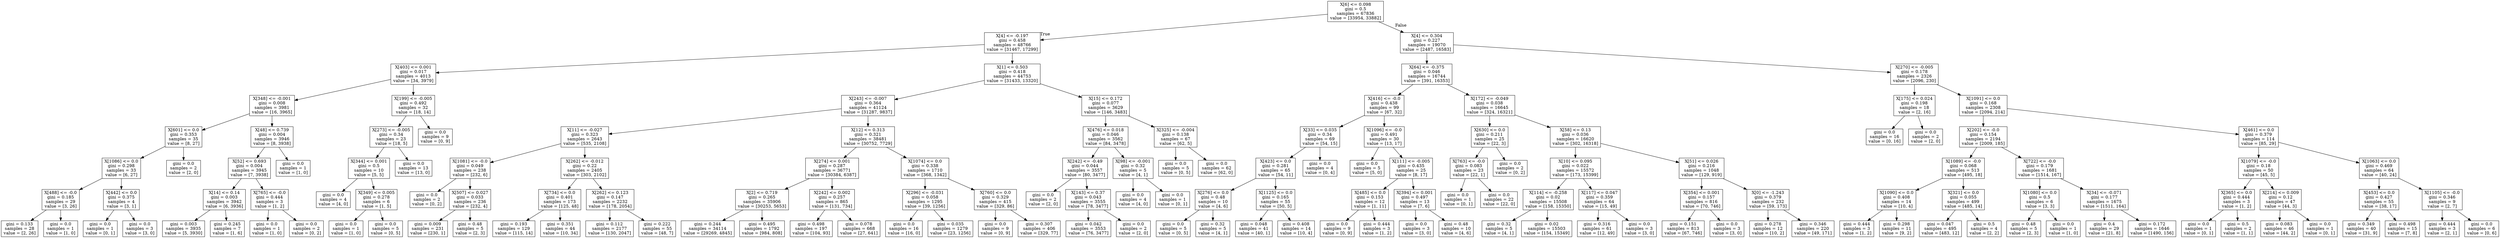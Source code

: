 digraph Tree {
node [shape=box] ;
0 [label="X[6] <= 0.098\ngini = 0.5\nsamples = 67836\nvalue = [33954, 33882]"] ;
1 [label="X[4] <= -0.197\ngini = 0.458\nsamples = 48766\nvalue = [31467, 17299]"] ;
0 -> 1 [labeldistance=2.5, labelangle=45, headlabel="True"] ;
2 [label="X[403] <= 0.001\ngini = 0.017\nsamples = 4013\nvalue = [34, 3979]"] ;
1 -> 2 ;
3 [label="X[348] <= -0.001\ngini = 0.008\nsamples = 3981\nvalue = [16, 3965]"] ;
2 -> 3 ;
4 [label="X[601] <= 0.0\ngini = 0.353\nsamples = 35\nvalue = [8, 27]"] ;
3 -> 4 ;
5 [label="X[1086] <= 0.0\ngini = 0.298\nsamples = 33\nvalue = [6, 27]"] ;
4 -> 5 ;
6 [label="X[488] <= -0.0\ngini = 0.185\nsamples = 29\nvalue = [3, 26]"] ;
5 -> 6 ;
7 [label="gini = 0.133\nsamples = 28\nvalue = [2, 26]"] ;
6 -> 7 ;
8 [label="gini = 0.0\nsamples = 1\nvalue = [1, 0]"] ;
6 -> 8 ;
9 [label="X[442] <= 0.0\ngini = 0.375\nsamples = 4\nvalue = [3, 1]"] ;
5 -> 9 ;
10 [label="gini = 0.0\nsamples = 1\nvalue = [0, 1]"] ;
9 -> 10 ;
11 [label="gini = 0.0\nsamples = 3\nvalue = [3, 0]"] ;
9 -> 11 ;
12 [label="gini = 0.0\nsamples = 2\nvalue = [2, 0]"] ;
4 -> 12 ;
13 [label="X[48] <= 0.739\ngini = 0.004\nsamples = 3946\nvalue = [8, 3938]"] ;
3 -> 13 ;
14 [label="X[52] <= 0.693\ngini = 0.004\nsamples = 3945\nvalue = [7, 3938]"] ;
13 -> 14 ;
15 [label="X[14] <= 0.14\ngini = 0.003\nsamples = 3942\nvalue = [6, 3936]"] ;
14 -> 15 ;
16 [label="gini = 0.003\nsamples = 3935\nvalue = [5, 3930]"] ;
15 -> 16 ;
17 [label="gini = 0.245\nsamples = 7\nvalue = [1, 6]"] ;
15 -> 17 ;
18 [label="X[765] <= -0.0\ngini = 0.444\nsamples = 3\nvalue = [1, 2]"] ;
14 -> 18 ;
19 [label="gini = 0.0\nsamples = 1\nvalue = [1, 0]"] ;
18 -> 19 ;
20 [label="gini = 0.0\nsamples = 2\nvalue = [0, 2]"] ;
18 -> 20 ;
21 [label="gini = 0.0\nsamples = 1\nvalue = [1, 0]"] ;
13 -> 21 ;
22 [label="X[199] <= -0.005\ngini = 0.492\nsamples = 32\nvalue = [18, 14]"] ;
2 -> 22 ;
23 [label="X[273] <= -0.005\ngini = 0.34\nsamples = 23\nvalue = [18, 5]"] ;
22 -> 23 ;
24 [label="X[344] <= 0.001\ngini = 0.5\nsamples = 10\nvalue = [5, 5]"] ;
23 -> 24 ;
25 [label="gini = 0.0\nsamples = 4\nvalue = [4, 0]"] ;
24 -> 25 ;
26 [label="X[349] <= 0.005\ngini = 0.278\nsamples = 6\nvalue = [1, 5]"] ;
24 -> 26 ;
27 [label="gini = 0.0\nsamples = 1\nvalue = [1, 0]"] ;
26 -> 27 ;
28 [label="gini = 0.0\nsamples = 5\nvalue = [0, 5]"] ;
26 -> 28 ;
29 [label="gini = 0.0\nsamples = 13\nvalue = [13, 0]"] ;
23 -> 29 ;
30 [label="gini = 0.0\nsamples = 9\nvalue = [0, 9]"] ;
22 -> 30 ;
31 [label="X[1] <= 0.503\ngini = 0.418\nsamples = 44753\nvalue = [31433, 13320]"] ;
1 -> 31 ;
32 [label="X[243] <= -0.007\ngini = 0.364\nsamples = 41124\nvalue = [31287, 9837]"] ;
31 -> 32 ;
33 [label="X[11] <= -0.027\ngini = 0.323\nsamples = 2643\nvalue = [535, 2108]"] ;
32 -> 33 ;
34 [label="X[1081] <= -0.0\ngini = 0.049\nsamples = 238\nvalue = [232, 6]"] ;
33 -> 34 ;
35 [label="gini = 0.0\nsamples = 2\nvalue = [0, 2]"] ;
34 -> 35 ;
36 [label="X[507] <= 0.027\ngini = 0.033\nsamples = 236\nvalue = [232, 4]"] ;
34 -> 36 ;
37 [label="gini = 0.009\nsamples = 231\nvalue = [230, 1]"] ;
36 -> 37 ;
38 [label="gini = 0.48\nsamples = 5\nvalue = [2, 3]"] ;
36 -> 38 ;
39 [label="X[262] <= -0.012\ngini = 0.22\nsamples = 2405\nvalue = [303, 2102]"] ;
33 -> 39 ;
40 [label="X[734] <= 0.0\ngini = 0.401\nsamples = 173\nvalue = [125, 48]"] ;
39 -> 40 ;
41 [label="gini = 0.193\nsamples = 129\nvalue = [115, 14]"] ;
40 -> 41 ;
42 [label="gini = 0.351\nsamples = 44\nvalue = [10, 34]"] ;
40 -> 42 ;
43 [label="X[262] <= 0.123\ngini = 0.147\nsamples = 2232\nvalue = [178, 2054]"] ;
39 -> 43 ;
44 [label="gini = 0.112\nsamples = 2177\nvalue = [130, 2047]"] ;
43 -> 44 ;
45 [label="gini = 0.222\nsamples = 55\nvalue = [48, 7]"] ;
43 -> 45 ;
46 [label="X[12] <= 0.313\ngini = 0.321\nsamples = 38481\nvalue = [30752, 7729]"] ;
32 -> 46 ;
47 [label="X[274] <= 0.001\ngini = 0.287\nsamples = 36771\nvalue = [30384, 6387]"] ;
46 -> 47 ;
48 [label="X[2] <= 0.719\ngini = 0.265\nsamples = 35906\nvalue = [30253, 5653]"] ;
47 -> 48 ;
49 [label="gini = 0.244\nsamples = 34114\nvalue = [29269, 4845]"] ;
48 -> 49 ;
50 [label="gini = 0.495\nsamples = 1792\nvalue = [984, 808]"] ;
48 -> 50 ;
51 [label="X[242] <= 0.002\ngini = 0.257\nsamples = 865\nvalue = [131, 734]"] ;
47 -> 51 ;
52 [label="gini = 0.498\nsamples = 197\nvalue = [104, 93]"] ;
51 -> 52 ;
53 [label="gini = 0.078\nsamples = 668\nvalue = [27, 641]"] ;
51 -> 53 ;
54 [label="X[1074] <= 0.0\ngini = 0.338\nsamples = 1710\nvalue = [368, 1342]"] ;
46 -> 54 ;
55 [label="X[296] <= -0.031\ngini = 0.058\nsamples = 1295\nvalue = [39, 1256]"] ;
54 -> 55 ;
56 [label="gini = 0.0\nsamples = 16\nvalue = [16, 0]"] ;
55 -> 56 ;
57 [label="gini = 0.035\nsamples = 1279\nvalue = [23, 1256]"] ;
55 -> 57 ;
58 [label="X[760] <= 0.0\ngini = 0.329\nsamples = 415\nvalue = [329, 86]"] ;
54 -> 58 ;
59 [label="gini = 0.0\nsamples = 9\nvalue = [0, 9]"] ;
58 -> 59 ;
60 [label="gini = 0.307\nsamples = 406\nvalue = [329, 77]"] ;
58 -> 60 ;
61 [label="X[15] <= 0.172\ngini = 0.077\nsamples = 3629\nvalue = [146, 3483]"] ;
31 -> 61 ;
62 [label="X[476] <= 0.018\ngini = 0.046\nsamples = 3562\nvalue = [84, 3478]"] ;
61 -> 62 ;
63 [label="X[242] <= -0.49\ngini = 0.044\nsamples = 3557\nvalue = [80, 3477]"] ;
62 -> 63 ;
64 [label="gini = 0.0\nsamples = 2\nvalue = [2, 0]"] ;
63 -> 64 ;
65 [label="X[143] <= 0.37\ngini = 0.043\nsamples = 3555\nvalue = [78, 3477]"] ;
63 -> 65 ;
66 [label="gini = 0.042\nsamples = 3553\nvalue = [76, 3477]"] ;
65 -> 66 ;
67 [label="gini = 0.0\nsamples = 2\nvalue = [2, 0]"] ;
65 -> 67 ;
68 [label="X[98] <= -0.001\ngini = 0.32\nsamples = 5\nvalue = [4, 1]"] ;
62 -> 68 ;
69 [label="gini = 0.0\nsamples = 4\nvalue = [4, 0]"] ;
68 -> 69 ;
70 [label="gini = 0.0\nsamples = 1\nvalue = [0, 1]"] ;
68 -> 70 ;
71 [label="X[325] <= -0.004\ngini = 0.138\nsamples = 67\nvalue = [62, 5]"] ;
61 -> 71 ;
72 [label="gini = 0.0\nsamples = 5\nvalue = [0, 5]"] ;
71 -> 72 ;
73 [label="gini = 0.0\nsamples = 62\nvalue = [62, 0]"] ;
71 -> 73 ;
74 [label="X[4] <= 0.304\ngini = 0.227\nsamples = 19070\nvalue = [2487, 16583]"] ;
0 -> 74 [labeldistance=2.5, labelangle=-45, headlabel="False"] ;
75 [label="X[64] <= -0.375\ngini = 0.046\nsamples = 16744\nvalue = [391, 16353]"] ;
74 -> 75 ;
76 [label="X[416] <= -0.0\ngini = 0.438\nsamples = 99\nvalue = [67, 32]"] ;
75 -> 76 ;
77 [label="X[33] <= 0.035\ngini = 0.34\nsamples = 69\nvalue = [54, 15]"] ;
76 -> 77 ;
78 [label="X[423] <= 0.0\ngini = 0.281\nsamples = 65\nvalue = [54, 11]"] ;
77 -> 78 ;
79 [label="X[276] <= 0.0\ngini = 0.48\nsamples = 10\nvalue = [4, 6]"] ;
78 -> 79 ;
80 [label="gini = 0.0\nsamples = 5\nvalue = [0, 5]"] ;
79 -> 80 ;
81 [label="gini = 0.32\nsamples = 5\nvalue = [4, 1]"] ;
79 -> 81 ;
82 [label="X[1125] <= 0.0\ngini = 0.165\nsamples = 55\nvalue = [50, 5]"] ;
78 -> 82 ;
83 [label="gini = 0.048\nsamples = 41\nvalue = [40, 1]"] ;
82 -> 83 ;
84 [label="gini = 0.408\nsamples = 14\nvalue = [10, 4]"] ;
82 -> 84 ;
85 [label="gini = 0.0\nsamples = 4\nvalue = [0, 4]"] ;
77 -> 85 ;
86 [label="X[1096] <= -0.0\ngini = 0.491\nsamples = 30\nvalue = [13, 17]"] ;
76 -> 86 ;
87 [label="gini = 0.0\nsamples = 5\nvalue = [5, 0]"] ;
86 -> 87 ;
88 [label="X[111] <= -0.005\ngini = 0.435\nsamples = 25\nvalue = [8, 17]"] ;
86 -> 88 ;
89 [label="X[485] <= 0.0\ngini = 0.153\nsamples = 12\nvalue = [1, 11]"] ;
88 -> 89 ;
90 [label="gini = 0.0\nsamples = 9\nvalue = [0, 9]"] ;
89 -> 90 ;
91 [label="gini = 0.444\nsamples = 3\nvalue = [1, 2]"] ;
89 -> 91 ;
92 [label="X[394] <= 0.001\ngini = 0.497\nsamples = 13\nvalue = [7, 6]"] ;
88 -> 92 ;
93 [label="gini = 0.0\nsamples = 3\nvalue = [3, 0]"] ;
92 -> 93 ;
94 [label="gini = 0.48\nsamples = 10\nvalue = [4, 6]"] ;
92 -> 94 ;
95 [label="X[172] <= -0.049\ngini = 0.038\nsamples = 16645\nvalue = [324, 16321]"] ;
75 -> 95 ;
96 [label="X[630] <= 0.0\ngini = 0.211\nsamples = 25\nvalue = [22, 3]"] ;
95 -> 96 ;
97 [label="X[763] <= -0.0\ngini = 0.083\nsamples = 23\nvalue = [22, 1]"] ;
96 -> 97 ;
98 [label="gini = 0.0\nsamples = 1\nvalue = [0, 1]"] ;
97 -> 98 ;
99 [label="gini = 0.0\nsamples = 22\nvalue = [22, 0]"] ;
97 -> 99 ;
100 [label="gini = 0.0\nsamples = 2\nvalue = [0, 2]"] ;
96 -> 100 ;
101 [label="X[58] <= 0.13\ngini = 0.036\nsamples = 16620\nvalue = [302, 16318]"] ;
95 -> 101 ;
102 [label="X[10] <= 0.095\ngini = 0.022\nsamples = 15572\nvalue = [173, 15399]"] ;
101 -> 102 ;
103 [label="X[114] <= -0.258\ngini = 0.02\nsamples = 15508\nvalue = [158, 15350]"] ;
102 -> 103 ;
104 [label="gini = 0.32\nsamples = 5\nvalue = [4, 1]"] ;
103 -> 104 ;
105 [label="gini = 0.02\nsamples = 15503\nvalue = [154, 15349]"] ;
103 -> 105 ;
106 [label="X[117] <= 0.047\ngini = 0.359\nsamples = 64\nvalue = [15, 49]"] ;
102 -> 106 ;
107 [label="gini = 0.316\nsamples = 61\nvalue = [12, 49]"] ;
106 -> 107 ;
108 [label="gini = 0.0\nsamples = 3\nvalue = [3, 0]"] ;
106 -> 108 ;
109 [label="X[51] <= 0.026\ngini = 0.216\nsamples = 1048\nvalue = [129, 919]"] ;
101 -> 109 ;
110 [label="X[354] <= 0.001\ngini = 0.157\nsamples = 816\nvalue = [70, 746]"] ;
109 -> 110 ;
111 [label="gini = 0.151\nsamples = 813\nvalue = [67, 746]"] ;
110 -> 111 ;
112 [label="gini = 0.0\nsamples = 3\nvalue = [3, 0]"] ;
110 -> 112 ;
113 [label="X[0] <= -1.243\ngini = 0.379\nsamples = 232\nvalue = [59, 173]"] ;
109 -> 113 ;
114 [label="gini = 0.278\nsamples = 12\nvalue = [10, 2]"] ;
113 -> 114 ;
115 [label="gini = 0.346\nsamples = 220\nvalue = [49, 171]"] ;
113 -> 115 ;
116 [label="X[270] <= -0.005\ngini = 0.178\nsamples = 2326\nvalue = [2096, 230]"] ;
74 -> 116 ;
117 [label="X[175] <= 0.024\ngini = 0.198\nsamples = 18\nvalue = [2, 16]"] ;
116 -> 117 ;
118 [label="gini = 0.0\nsamples = 16\nvalue = [0, 16]"] ;
117 -> 118 ;
119 [label="gini = 0.0\nsamples = 2\nvalue = [2, 0]"] ;
117 -> 119 ;
120 [label="X[1091] <= 0.0\ngini = 0.168\nsamples = 2308\nvalue = [2094, 214]"] ;
116 -> 120 ;
121 [label="X[202] <= -0.0\ngini = 0.154\nsamples = 2194\nvalue = [2009, 185]"] ;
120 -> 121 ;
122 [label="X[1089] <= -0.0\ngini = 0.068\nsamples = 513\nvalue = [495, 18]"] ;
121 -> 122 ;
123 [label="X[1090] <= 0.0\ngini = 0.408\nsamples = 14\nvalue = [10, 4]"] ;
122 -> 123 ;
124 [label="gini = 0.444\nsamples = 3\nvalue = [1, 2]"] ;
123 -> 124 ;
125 [label="gini = 0.298\nsamples = 11\nvalue = [9, 2]"] ;
123 -> 125 ;
126 [label="X[321] <= 0.0\ngini = 0.055\nsamples = 499\nvalue = [485, 14]"] ;
122 -> 126 ;
127 [label="gini = 0.047\nsamples = 495\nvalue = [483, 12]"] ;
126 -> 127 ;
128 [label="gini = 0.5\nsamples = 4\nvalue = [2, 2]"] ;
126 -> 128 ;
129 [label="X[722] <= -0.0\ngini = 0.179\nsamples = 1681\nvalue = [1514, 167]"] ;
121 -> 129 ;
130 [label="X[1080] <= 0.0\ngini = 0.5\nsamples = 6\nvalue = [3, 3]"] ;
129 -> 130 ;
131 [label="gini = 0.48\nsamples = 5\nvalue = [2, 3]"] ;
130 -> 131 ;
132 [label="gini = 0.0\nsamples = 1\nvalue = [1, 0]"] ;
130 -> 132 ;
133 [label="X[34] <= -0.071\ngini = 0.177\nsamples = 1675\nvalue = [1511, 164]"] ;
129 -> 133 ;
134 [label="gini = 0.4\nsamples = 29\nvalue = [21, 8]"] ;
133 -> 134 ;
135 [label="gini = 0.172\nsamples = 1646\nvalue = [1490, 156]"] ;
133 -> 135 ;
136 [label="X[461] <= 0.0\ngini = 0.379\nsamples = 114\nvalue = [85, 29]"] ;
120 -> 136 ;
137 [label="X[1079] <= -0.0\ngini = 0.18\nsamples = 50\nvalue = [45, 5]"] ;
136 -> 137 ;
138 [label="X[365] <= 0.0\ngini = 0.444\nsamples = 3\nvalue = [1, 2]"] ;
137 -> 138 ;
139 [label="gini = 0.0\nsamples = 1\nvalue = [0, 1]"] ;
138 -> 139 ;
140 [label="gini = 0.5\nsamples = 2\nvalue = [1, 1]"] ;
138 -> 140 ;
141 [label="X[214] <= 0.009\ngini = 0.12\nsamples = 47\nvalue = [44, 3]"] ;
137 -> 141 ;
142 [label="gini = 0.083\nsamples = 46\nvalue = [44, 2]"] ;
141 -> 142 ;
143 [label="gini = 0.0\nsamples = 1\nvalue = [0, 1]"] ;
141 -> 143 ;
144 [label="X[1063] <= 0.0\ngini = 0.469\nsamples = 64\nvalue = [40, 24]"] ;
136 -> 144 ;
145 [label="X[453] <= 0.0\ngini = 0.427\nsamples = 55\nvalue = [38, 17]"] ;
144 -> 145 ;
146 [label="gini = 0.349\nsamples = 40\nvalue = [31, 9]"] ;
145 -> 146 ;
147 [label="gini = 0.498\nsamples = 15\nvalue = [7, 8]"] ;
145 -> 147 ;
148 [label="X[1105] <= -0.0\ngini = 0.346\nsamples = 9\nvalue = [2, 7]"] ;
144 -> 148 ;
149 [label="gini = 0.444\nsamples = 3\nvalue = [2, 1]"] ;
148 -> 149 ;
150 [label="gini = 0.0\nsamples = 6\nvalue = [0, 6]"] ;
148 -> 150 ;
}